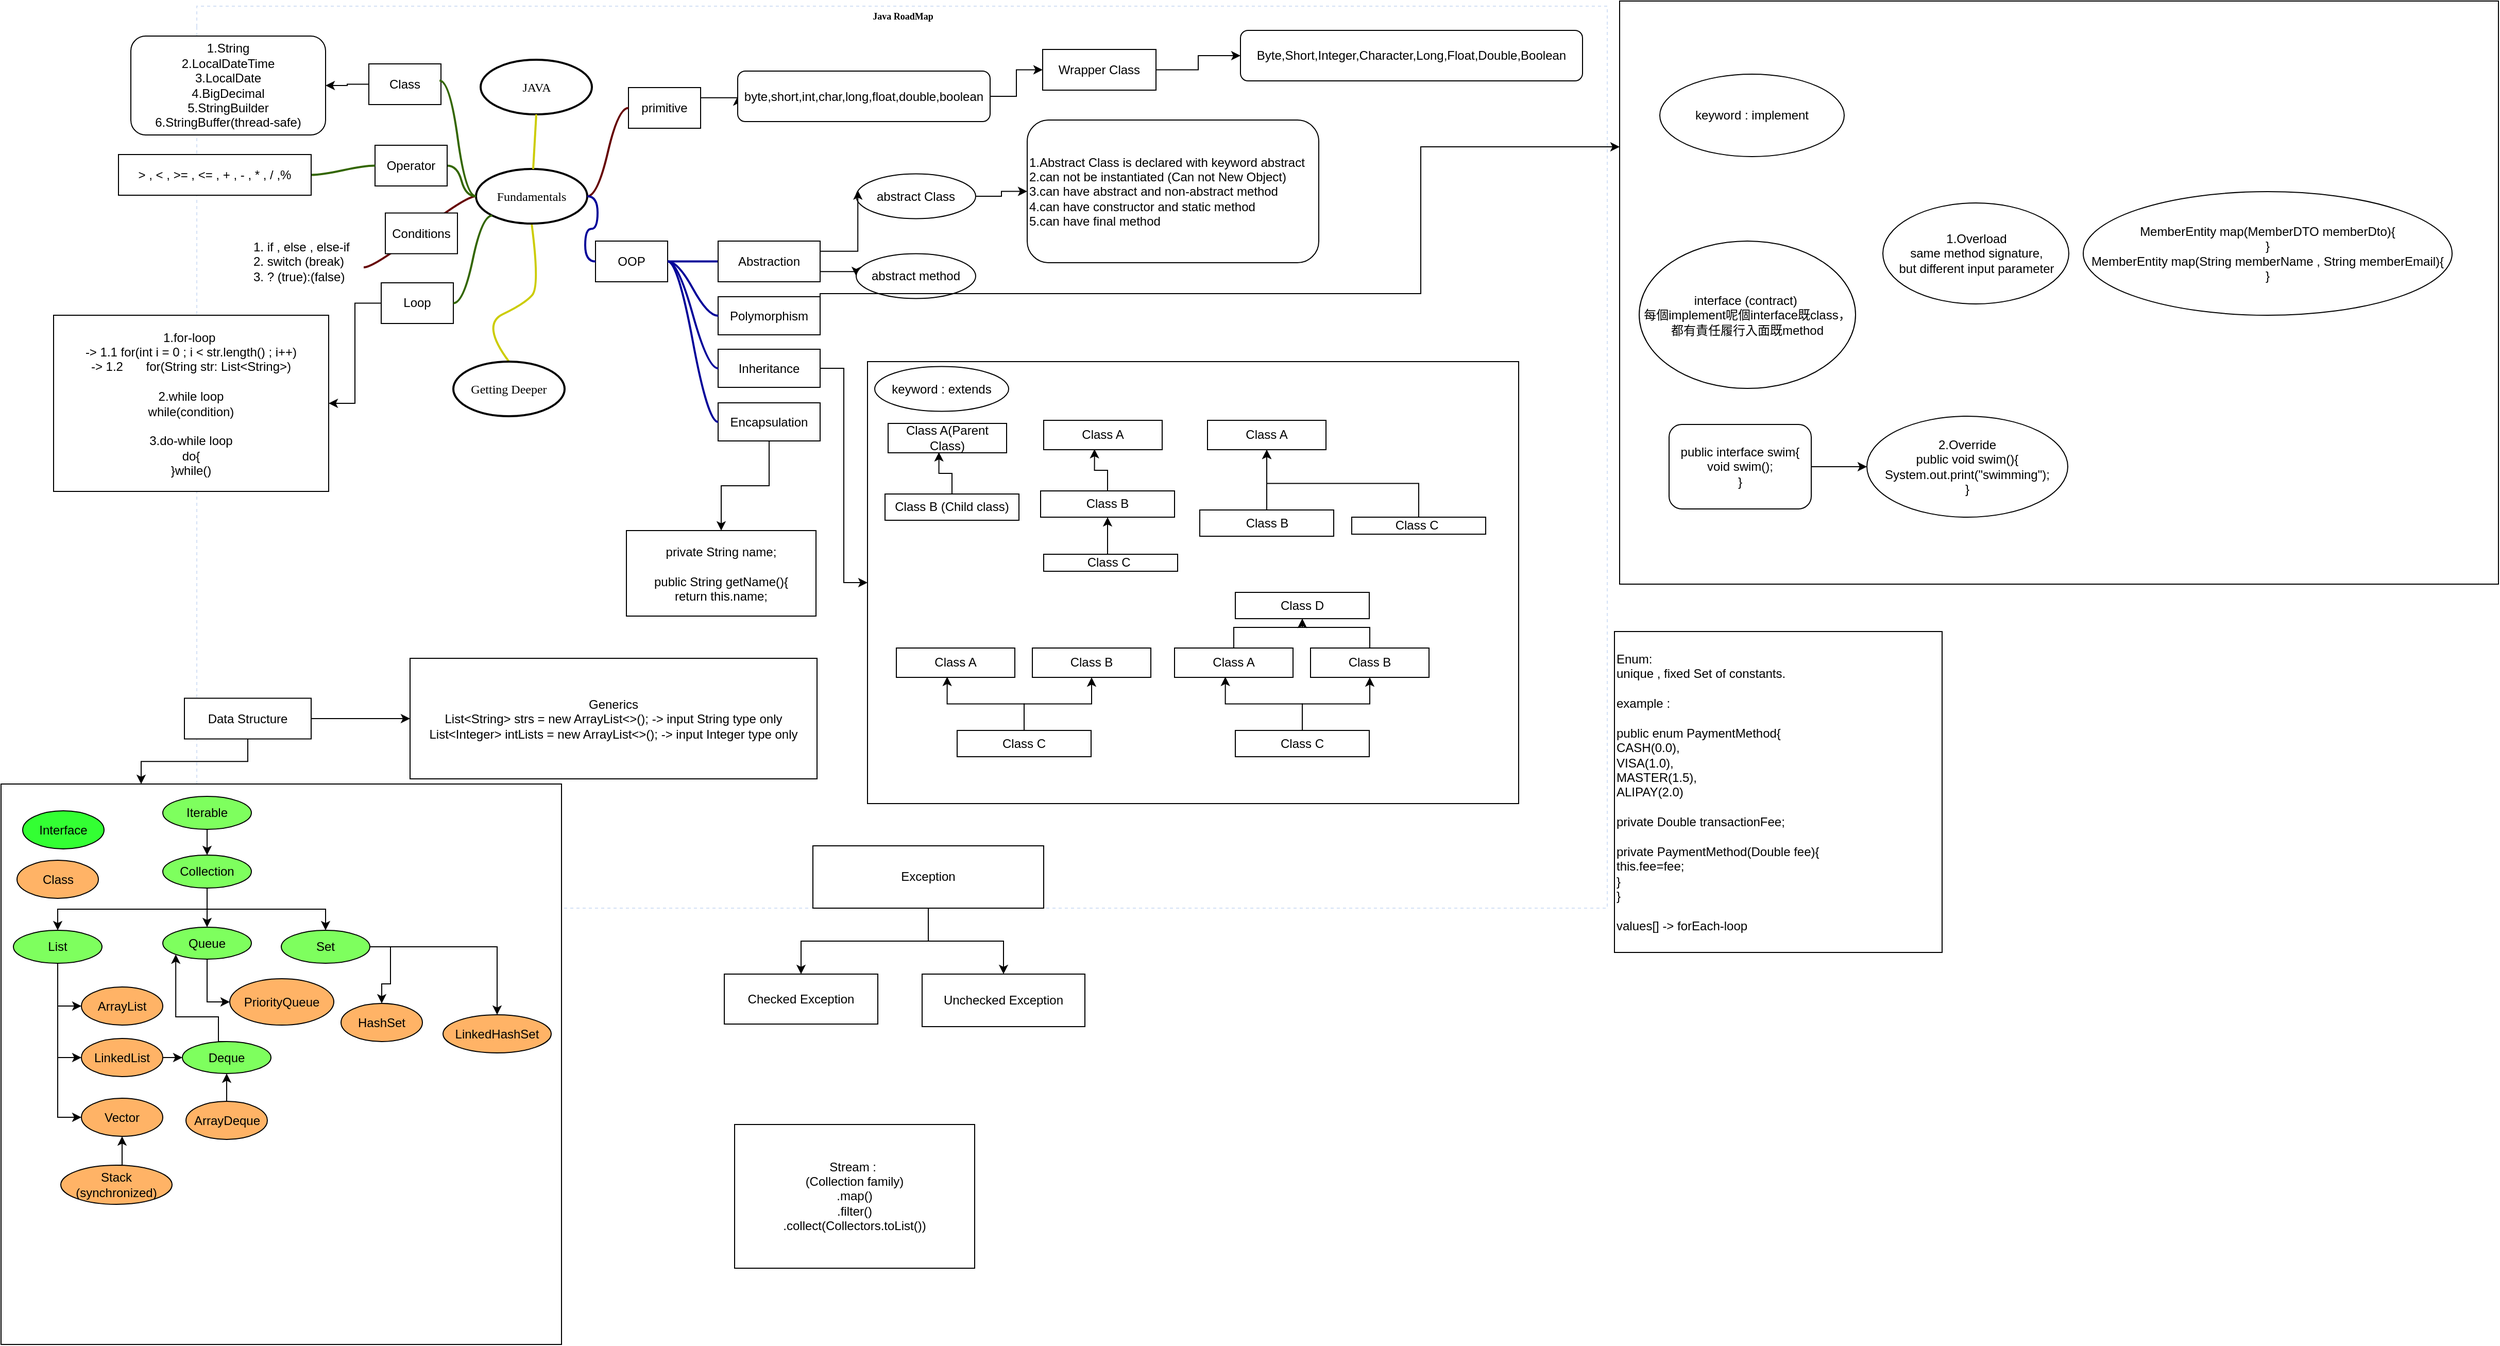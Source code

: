 <mxfile border="50" scale="3" compressed="false" locked="false" version="24.9.1">
  <diagram name="Blank" id="YmL12bMKpDGza6XwsDPr">
    <mxGraphModel dx="2637" dy="555" grid="0" gridSize="10" guides="1" tooltips="1" connect="1" arrows="1" fold="1" page="0" pageScale="1" pageWidth="827" pageHeight="1169" background="none" math="1" shadow="0">
      <root>
        <mxCell id="X5NqExCQtvZxIxQ7pmgY-0" />
        <mxCell id="1" parent="X5NqExCQtvZxIxQ7pmgY-0" />
        <mxCell id="Gr0Zq-AI6Quabplr0KPa-179" value="Java RoadMap" style="swimlane;html=1;startSize=20;horizontal=1;containerType=tree;labelBackgroundColor=none;strokeColor=#D4E1F5;strokeWidth=1;fillColor=none;fontFamily=Comic Sans MS;fontSize=9;swimlaneLine=0;dashed=1;collapsible=0;" parent="1" vertex="1">
          <mxGeometry x="-454" y="518" width="1369" height="875.5" as="geometry" />
        </mxCell>
        <mxCell id="Ok6YiM5I1FS82PeOTB9Q-153" value="" style="rounded=0;whiteSpace=wrap;html=1;" parent="Gr0Zq-AI6Quabplr0KPa-179" vertex="1">
          <mxGeometry x="651" y="345" width="632" height="429" as="geometry" />
        </mxCell>
        <mxCell id="Gr0Zq-AI6Quabplr0KPa-180" value="&lt;font face=&quot;Comic Sans MS&quot;&gt;JAVA&lt;/font&gt;" style="ellipse;whiteSpace=wrap;html=1;align=center;container=1;recursiveResize=0;treeFolding=1;strokeWidth=2;" parent="Gr0Zq-AI6Quabplr0KPa-179" vertex="1">
          <mxGeometry x="275.5" y="52" width="108" height="53" as="geometry" />
        </mxCell>
        <mxCell id="Gr0Zq-AI6Quabplr0KPa-194" value="" style="edgeStyle=entityRelationEdgeStyle;startArrow=none;endArrow=none;segment=10;curved=1;strokeWidth=2;strokeColor=#000099;rounded=0;fontSize=12;startSize=8;endSize=8;exitX=1;exitY=0.5;exitDx=0;exitDy=0;entryX=0;entryY=0.5;entryDx=0;entryDy=0;" parent="Gr0Zq-AI6Quabplr0KPa-179" source="Ok6YiM5I1FS82PeOTB9Q-22" target="Ok6YiM5I1FS82PeOTB9Q-27" edge="1">
          <mxGeometry relative="1" as="geometry">
            <mxPoint x="161" y="198.5" as="sourcePoint" />
            <mxPoint x="265" y="268.5" as="targetPoint" />
          </mxGeometry>
        </mxCell>
        <mxCell id="Gr0Zq-AI6Quabplr0KPa-212" value="" style="whiteSpace=wrap;html=1;rounded=1;arcSize=50;align=center;verticalAlign=middle;container=1;recursiveResize=0;strokeWidth=1;autosize=1;spacing=4;treeFolding=1;collapsible=0;" parent="Gr0Zq-AI6Quabplr0KPa-179" vertex="1">
          <mxGeometry x="75" y="171" height="1" as="geometry" />
        </mxCell>
        <mxCell id="Gr0Zq-AI6Quabplr0KPa-223" style="jumpStyle=arc;html=1;endArrow=classicThin;endFill=1;jettySize=auto;orthogonalLoop=1;strokeColor=none;strokeWidth=2;fontFamily=Comic Sans MS;fontSize=10;rounded=0;startSize=8;endSize=8;curved=1;" parent="Gr0Zq-AI6Quabplr0KPa-179" edge="1">
          <mxGeometry relative="1" as="geometry">
            <mxPoint x="193" y="120.5" as="sourcePoint" />
            <mxPoint x="172.076" y="102.239" as="targetPoint" />
          </mxGeometry>
        </mxCell>
        <mxCell id="Gr0Zq-AI6Quabplr0KPa-224" value="" style="whiteSpace=wrap;html=1;rounded=1;arcSize=50;align=center;verticalAlign=middle;container=1;recursiveResize=0;strokeWidth=1;autosize=1;spacing=4;treeFolding=1;" parent="Gr0Zq-AI6Quabplr0KPa-179" vertex="1">
          <mxGeometry x="162" y="253" height="1" as="geometry" />
        </mxCell>
        <mxCell id="Gr0Zq-AI6Quabplr0KPa-225" value="" style="edgeStyle=entityRelationEdgeStyle;startArrow=none;endArrow=none;segment=10;curved=1;strokeWidth=2;strokeColor=#660000;rounded=0;fontSize=12;startSize=8;endSize=8;exitX=0;exitY=0.5;exitDx=0;exitDy=0;" parent="Gr0Zq-AI6Quabplr0KPa-179" source="Ok6YiM5I1FS82PeOTB9Q-1" target="Gr0Zq-AI6Quabplr0KPa-224" edge="1">
          <mxGeometry relative="1" as="geometry">
            <mxPoint x="53" y="198.5" as="sourcePoint" />
            <mxPoint x="-27" y="120.5" as="targetPoint" />
          </mxGeometry>
        </mxCell>
        <mxCell id="Gr0Zq-AI6Quabplr0KPa-238" value="" style="whiteSpace=wrap;html=1;rounded=1;arcSize=50;align=center;verticalAlign=middle;container=1;recursiveResize=0;strokeWidth=1;autosize=1;spacing=4;treeFolding=1;" parent="Gr0Zq-AI6Quabplr0KPa-179" vertex="1">
          <mxGeometry x="257" y="333" height="1" as="geometry" />
        </mxCell>
        <mxCell id="Gr0Zq-AI6Quabplr0KPa-239" value="" style="startArrow=none;endArrow=none;segment=10;strokeWidth=2;strokeColor=#CCCC00;exitX=0.5;exitY=1;curved=1;rounded=0;fontSize=12;startSize=8;endSize=8;entryX=0.5;entryY=0;entryDx=0;entryDy=0;" parent="Gr0Zq-AI6Quabplr0KPa-179" source="Ok6YiM5I1FS82PeOTB9Q-1" target="Ok6YiM5I1FS82PeOTB9Q-205" edge="1">
          <mxGeometry relative="1" as="geometry">
            <mxPoint x="53" y="198.5" as="sourcePoint" />
            <mxPoint x="-58" y="253.5" as="targetPoint" />
            <Array as="points">
              <mxPoint x="333" y="272" />
              <mxPoint x="318" y="289" />
              <mxPoint x="276" y="309" />
            </Array>
          </mxGeometry>
        </mxCell>
        <mxCell id="Ok6YiM5I1FS82PeOTB9Q-1" value="&lt;font face=&quot;Comic Sans MS&quot;&gt;Fundamentals&lt;/font&gt;" style="ellipse;whiteSpace=wrap;html=1;align=center;container=1;recursiveResize=0;treeFolding=1;strokeWidth=2;" parent="Gr0Zq-AI6Quabplr0KPa-179" vertex="1">
          <mxGeometry x="271" y="158" width="108" height="53" as="geometry" />
        </mxCell>
        <mxCell id="Ok6YiM5I1FS82PeOTB9Q-2" value="" style="startArrow=none;endArrow=none;segment=10;strokeWidth=2;strokeColor=#CCCC00;exitX=0.5;exitY=1;curved=1;rounded=0;fontSize=12;startSize=8;endSize=8;" parent="Gr0Zq-AI6Quabplr0KPa-179" source="Gr0Zq-AI6Quabplr0KPa-180" target="Ok6YiM5I1FS82PeOTB9Q-1" edge="1">
          <mxGeometry relative="1" as="geometry">
            <mxPoint x="373" y="209" as="sourcePoint" />
            <mxPoint x="300" y="438" as="targetPoint" />
            <Array as="points" />
          </mxGeometry>
        </mxCell>
        <mxCell id="Ok6YiM5I1FS82PeOTB9Q-69" style="edgeStyle=orthogonalEdgeStyle;rounded=0;orthogonalLoop=1;jettySize=auto;html=1;exitX=1;exitY=0.25;exitDx=0;exitDy=0;entryX=0;entryY=0.5;entryDx=0;entryDy=0;" parent="Gr0Zq-AI6Quabplr0KPa-179" source="Ok6YiM5I1FS82PeOTB9Q-13" target="Ok6YiM5I1FS82PeOTB9Q-68" edge="1">
          <mxGeometry relative="1" as="geometry" />
        </mxCell>
        <mxCell id="Ok6YiM5I1FS82PeOTB9Q-13" value="primitive" style="rounded=0;whiteSpace=wrap;html=1;" parent="Gr0Zq-AI6Quabplr0KPa-179" vertex="1">
          <mxGeometry x="419" y="79" width="70" height="39.5" as="geometry" />
        </mxCell>
        <mxCell id="Ok6YiM5I1FS82PeOTB9Q-14" value="" style="edgeStyle=entityRelationEdgeStyle;startArrow=none;endArrow=none;segment=10;curved=1;strokeWidth=2;strokeColor=#660000;rounded=0;fontSize=12;startSize=8;endSize=8;exitX=1;exitY=0.5;exitDx=0;exitDy=0;" parent="Gr0Zq-AI6Quabplr0KPa-179" source="Ok6YiM5I1FS82PeOTB9Q-1" target="Ok6YiM5I1FS82PeOTB9Q-13" edge="1">
          <mxGeometry relative="1" as="geometry">
            <mxPoint x="412" y="297" as="sourcePoint" />
            <mxPoint x="504" y="271" as="targetPoint" />
          </mxGeometry>
        </mxCell>
        <mxCell id="Ok6YiM5I1FS82PeOTB9Q-17" value="" style="edgeStyle=entityRelationEdgeStyle;startArrow=none;endArrow=none;segment=10;curved=1;strokeWidth=2;strokeColor=#336600;rounded=0;fontSize=12;startSize=8;endSize=8;exitX=0;exitY=0.5;exitDx=0;exitDy=0;" parent="Gr0Zq-AI6Quabplr0KPa-179" source="Ok6YiM5I1FS82PeOTB9Q-1" target="Ok6YiM5I1FS82PeOTB9Q-16" edge="1">
          <mxGeometry relative="1" as="geometry">
            <mxPoint x="304" y="297" as="sourcePoint" />
            <mxPoint x="226" y="233" as="targetPoint" />
          </mxGeometry>
        </mxCell>
        <mxCell id="Ok6YiM5I1FS82PeOTB9Q-16" value="Operator" style="rounded=0;whiteSpace=wrap;html=1;" parent="Gr0Zq-AI6Quabplr0KPa-179" vertex="1">
          <mxGeometry x="173" y="135" width="70" height="39.5" as="geometry" />
        </mxCell>
        <mxCell id="Ok6YiM5I1FS82PeOTB9Q-18" value="" style="edgeStyle=entityRelationEdgeStyle;startArrow=none;endArrow=none;segment=10;curved=1;strokeWidth=2;strokeColor=#336600;rounded=0;fontSize=12;startSize=8;endSize=8;exitX=0;exitY=0.5;exitDx=0;exitDy=0;" parent="Gr0Zq-AI6Quabplr0KPa-179" source="Ok6YiM5I1FS82PeOTB9Q-16" target="Ok6YiM5I1FS82PeOTB9Q-19" edge="1">
          <mxGeometry relative="1" as="geometry">
            <mxPoint x="304" y="297" as="sourcePoint" />
            <mxPoint x="259" y="345" as="targetPoint" />
          </mxGeometry>
        </mxCell>
        <mxCell id="Ok6YiM5I1FS82PeOTB9Q-19" value="&amp;gt; , &amp;lt; , &amp;gt;= , &amp;lt;= , + , - , * , / ,%" style="rounded=0;whiteSpace=wrap;html=1;" parent="Gr0Zq-AI6Quabplr0KPa-179" vertex="1">
          <mxGeometry x="-76" y="144" width="187" height="39.5" as="geometry" />
        </mxCell>
        <mxCell id="Ok6YiM5I1FS82PeOTB9Q-20" value="Conditions" style="rounded=0;whiteSpace=wrap;html=1;" parent="Gr0Zq-AI6Quabplr0KPa-179" vertex="1">
          <mxGeometry x="183" y="200.75" width="70" height="39.5" as="geometry" />
        </mxCell>
        <mxCell id="Ok6YiM5I1FS82PeOTB9Q-21" value="1. if , else , else-if&lt;div&gt;2. switch (break)&lt;/div&gt;&lt;div&gt;3. ? (true):(false)&lt;/div&gt;" style="text;html=1;align=left;verticalAlign=middle;resizable=0;points=[];autosize=1;strokeColor=none;fillColor=none;" parent="Gr0Zq-AI6Quabplr0KPa-179" vertex="1">
          <mxGeometry x="53" y="220.25" width="111" height="55" as="geometry" />
        </mxCell>
        <mxCell id="Ok6YiM5I1FS82PeOTB9Q-22" value="OOP" style="rounded=0;whiteSpace=wrap;html=1;" parent="Gr0Zq-AI6Quabplr0KPa-179" vertex="1">
          <mxGeometry x="387" y="228" width="70" height="39.5" as="geometry" />
        </mxCell>
        <mxCell id="Ok6YiM5I1FS82PeOTB9Q-23" value="" style="edgeStyle=entityRelationEdgeStyle;startArrow=none;endArrow=none;segment=10;curved=1;strokeWidth=2;strokeColor=#000099;rounded=0;fontSize=12;startSize=8;endSize=8;exitX=1;exitY=0.5;exitDx=0;exitDy=0;" parent="Gr0Zq-AI6Quabplr0KPa-179" source="Ok6YiM5I1FS82PeOTB9Q-1" target="Ok6YiM5I1FS82PeOTB9Q-22" edge="1">
          <mxGeometry relative="1" as="geometry">
            <mxPoint x="412" y="297" as="sourcePoint" />
            <mxPoint x="507" y="445" as="targetPoint" />
          </mxGeometry>
        </mxCell>
        <mxCell id="Ok6YiM5I1FS82PeOTB9Q-199" style="edgeStyle=orthogonalEdgeStyle;rounded=0;orthogonalLoop=1;jettySize=auto;html=1;exitX=1;exitY=0.75;exitDx=0;exitDy=0;entryX=0;entryY=0.5;entryDx=0;entryDy=0;" parent="Gr0Zq-AI6Quabplr0KPa-179" source="Ok6YiM5I1FS82PeOTB9Q-27" target="Ok6YiM5I1FS82PeOTB9Q-197" edge="1">
          <mxGeometry relative="1" as="geometry" />
        </mxCell>
        <mxCell id="Ok6YiM5I1FS82PeOTB9Q-27" value="Abstraction" style="rounded=0;whiteSpace=wrap;html=1;" parent="Gr0Zq-AI6Quabplr0KPa-179" vertex="1">
          <mxGeometry x="506" y="228" width="99" height="39.5" as="geometry" />
        </mxCell>
        <mxCell id="Ok6YiM5I1FS82PeOTB9Q-28" value="Polymorphism" style="rounded=0;whiteSpace=wrap;html=1;" parent="Gr0Zq-AI6Quabplr0KPa-179" vertex="1">
          <mxGeometry x="506" y="282" width="99" height="37" as="geometry" />
        </mxCell>
        <mxCell id="Ok6YiM5I1FS82PeOTB9Q-202" style="edgeStyle=orthogonalEdgeStyle;rounded=0;orthogonalLoop=1;jettySize=auto;html=1;exitX=1;exitY=0.5;exitDx=0;exitDy=0;entryX=0;entryY=0.5;entryDx=0;entryDy=0;" parent="Gr0Zq-AI6Quabplr0KPa-179" source="Ok6YiM5I1FS82PeOTB9Q-60" target="Ok6YiM5I1FS82PeOTB9Q-153" edge="1">
          <mxGeometry relative="1" as="geometry" />
        </mxCell>
        <mxCell id="Ok6YiM5I1FS82PeOTB9Q-60" value="Inheritance" style="rounded=0;whiteSpace=wrap;html=1;" parent="Gr0Zq-AI6Quabplr0KPa-179" vertex="1">
          <mxGeometry x="506" y="333" width="99" height="37" as="geometry" />
        </mxCell>
        <mxCell id="Ok6YiM5I1FS82PeOTB9Q-333" style="edgeStyle=orthogonalEdgeStyle;rounded=0;orthogonalLoop=1;jettySize=auto;html=1;exitX=0.5;exitY=1;exitDx=0;exitDy=0;" parent="Gr0Zq-AI6Quabplr0KPa-179" source="Ok6YiM5I1FS82PeOTB9Q-61" target="Ok6YiM5I1FS82PeOTB9Q-332" edge="1">
          <mxGeometry relative="1" as="geometry" />
        </mxCell>
        <mxCell id="Ok6YiM5I1FS82PeOTB9Q-61" value="Encapsulation" style="rounded=0;whiteSpace=wrap;html=1;" parent="Gr0Zq-AI6Quabplr0KPa-179" vertex="1">
          <mxGeometry x="506" y="385" width="99" height="37" as="geometry" />
        </mxCell>
        <mxCell id="Ok6YiM5I1FS82PeOTB9Q-62" value="" style="edgeStyle=entityRelationEdgeStyle;startArrow=none;endArrow=none;segment=10;curved=1;strokeWidth=2;strokeColor=#000099;rounded=0;fontSize=12;startSize=8;endSize=8;exitX=1;exitY=0.5;exitDx=0;exitDy=0;entryX=0;entryY=0.5;entryDx=0;entryDy=0;" parent="Gr0Zq-AI6Quabplr0KPa-179" source="Ok6YiM5I1FS82PeOTB9Q-22" target="Ok6YiM5I1FS82PeOTB9Q-28" edge="1">
          <mxGeometry relative="1" as="geometry">
            <mxPoint x="467" y="258" as="sourcePoint" />
            <mxPoint x="516" y="258" as="targetPoint" />
          </mxGeometry>
        </mxCell>
        <mxCell id="Ok6YiM5I1FS82PeOTB9Q-63" value="" style="edgeStyle=entityRelationEdgeStyle;startArrow=none;endArrow=none;segment=10;curved=1;strokeWidth=2;strokeColor=#000099;rounded=0;fontSize=12;startSize=8;endSize=8;exitX=1;exitY=0.5;exitDx=0;exitDy=0;entryX=0;entryY=0.5;entryDx=0;entryDy=0;" parent="Gr0Zq-AI6Quabplr0KPa-179" source="Ok6YiM5I1FS82PeOTB9Q-22" target="Ok6YiM5I1FS82PeOTB9Q-60" edge="1">
          <mxGeometry relative="1" as="geometry">
            <mxPoint x="457" y="302" as="sourcePoint" />
            <mxPoint x="506" y="354" as="targetPoint" />
            <Array as="points">
              <mxPoint x="496" y="404" />
            </Array>
          </mxGeometry>
        </mxCell>
        <mxCell id="Ok6YiM5I1FS82PeOTB9Q-64" value="" style="edgeStyle=entityRelationEdgeStyle;startArrow=none;endArrow=none;segment=10;curved=1;strokeWidth=2;strokeColor=#000099;rounded=0;fontSize=12;startSize=8;endSize=8;exitX=1;exitY=0.5;exitDx=0;exitDy=0;entryX=0;entryY=0.5;entryDx=0;entryDy=0;" parent="Gr0Zq-AI6Quabplr0KPa-179" source="Ok6YiM5I1FS82PeOTB9Q-22" edge="1">
          <mxGeometry relative="1" as="geometry">
            <mxPoint x="457" y="299.5" as="sourcePoint" />
            <mxPoint x="506" y="403.5" as="targetPoint" />
            <Array as="points">
              <mxPoint x="496" y="455.5" />
            </Array>
          </mxGeometry>
        </mxCell>
        <mxCell id="Ok6YiM5I1FS82PeOTB9Q-211" style="edgeStyle=orthogonalEdgeStyle;rounded=0;orthogonalLoop=1;jettySize=auto;html=1;exitX=1;exitY=0.5;exitDx=0;exitDy=0;entryX=0;entryY=0.5;entryDx=0;entryDy=0;" parent="Gr0Zq-AI6Quabplr0KPa-179" source="Ok6YiM5I1FS82PeOTB9Q-68" target="Ok6YiM5I1FS82PeOTB9Q-210" edge="1">
          <mxGeometry relative="1" as="geometry" />
        </mxCell>
        <mxCell id="Ok6YiM5I1FS82PeOTB9Q-68" value="&lt;span style=&quot;text-wrap-mode: nowrap;&quot;&gt;byte,short,int,char,long,float,double,boolean&lt;/span&gt;" style="rounded=1;whiteSpace=wrap;html=1;" parent="Gr0Zq-AI6Quabplr0KPa-179" vertex="1">
          <mxGeometry x="525" y="63" width="245" height="49" as="geometry" />
        </mxCell>
        <mxCell id="Ok6YiM5I1FS82PeOTB9Q-152" value="keyword : extends" style="ellipse;whiteSpace=wrap;html=1;" parent="Gr0Zq-AI6Quabplr0KPa-179" vertex="1">
          <mxGeometry x="658" y="349.75" width="130" height="43.5" as="geometry" />
        </mxCell>
        <mxCell id="Ok6YiM5I1FS82PeOTB9Q-201" style="edgeStyle=orthogonalEdgeStyle;rounded=0;orthogonalLoop=1;jettySize=auto;html=1;exitX=1;exitY=0.5;exitDx=0;exitDy=0;entryX=0;entryY=0.5;entryDx=0;entryDy=0;" parent="Gr0Zq-AI6Quabplr0KPa-179" source="Ok6YiM5I1FS82PeOTB9Q-154" target="Ok6YiM5I1FS82PeOTB9Q-200" edge="1">
          <mxGeometry relative="1" as="geometry" />
        </mxCell>
        <mxCell id="Ok6YiM5I1FS82PeOTB9Q-154" value="abstract Class" style="ellipse;whiteSpace=wrap;html=1;" parent="Gr0Zq-AI6Quabplr0KPa-179" vertex="1">
          <mxGeometry x="640" y="162.75" width="116" height="43.5" as="geometry" />
        </mxCell>
        <mxCell id="Ok6YiM5I1FS82PeOTB9Q-197" value="abstract method" style="ellipse;whiteSpace=wrap;html=1;" parent="Gr0Zq-AI6Quabplr0KPa-179" vertex="1">
          <mxGeometry x="640" y="240.25" width="116" height="43.5" as="geometry" />
        </mxCell>
        <mxCell id="Ok6YiM5I1FS82PeOTB9Q-198" style="edgeStyle=orthogonalEdgeStyle;rounded=0;orthogonalLoop=1;jettySize=auto;html=1;exitX=1;exitY=0.25;exitDx=0;exitDy=0;entryX=0.014;entryY=0.368;entryDx=0;entryDy=0;entryPerimeter=0;" parent="Gr0Zq-AI6Quabplr0KPa-179" source="Ok6YiM5I1FS82PeOTB9Q-27" target="Ok6YiM5I1FS82PeOTB9Q-154" edge="1">
          <mxGeometry relative="1" as="geometry" />
        </mxCell>
        <mxCell id="Ok6YiM5I1FS82PeOTB9Q-200" value="1.Abstract Class is declared with keyword abstract&lt;div&gt;2.can not be instantiated (Can not New Object)&lt;/div&gt;&lt;div&gt;3.can have abstract and non-abstract method&lt;/div&gt;&lt;div&gt;4.can have constructor and static method&lt;/div&gt;&lt;div&gt;5.can have final method&lt;/div&gt;" style="rounded=1;whiteSpace=wrap;html=1;align=left;" parent="Gr0Zq-AI6Quabplr0KPa-179" vertex="1">
          <mxGeometry x="806" y="110.5" width="283" height="138.5" as="geometry" />
        </mxCell>
        <mxCell id="Ok6YiM5I1FS82PeOTB9Q-219" style="edgeStyle=orthogonalEdgeStyle;rounded=0;orthogonalLoop=1;jettySize=auto;html=1;exitX=0;exitY=0.5;exitDx=0;exitDy=0;entryX=1;entryY=0.5;entryDx=0;entryDy=0;" parent="Gr0Zq-AI6Quabplr0KPa-179" source="Ok6YiM5I1FS82PeOTB9Q-203" target="Ok6YiM5I1FS82PeOTB9Q-218" edge="1">
          <mxGeometry relative="1" as="geometry" />
        </mxCell>
        <mxCell id="Ok6YiM5I1FS82PeOTB9Q-203" value="Loop" style="rounded=0;whiteSpace=wrap;html=1;" parent="Gr0Zq-AI6Quabplr0KPa-179" vertex="1">
          <mxGeometry x="179" y="268.5" width="70" height="39.5" as="geometry" />
        </mxCell>
        <mxCell id="Ok6YiM5I1FS82PeOTB9Q-204" value="" style="edgeStyle=entityRelationEdgeStyle;startArrow=none;endArrow=none;segment=10;curved=1;strokeWidth=2;strokeColor=#336600;rounded=0;fontSize=12;startSize=8;endSize=8;entryX=1;entryY=0.5;entryDx=0;entryDy=0;exitX=0;exitY=1;exitDx=0;exitDy=0;" parent="Gr0Zq-AI6Quabplr0KPa-179" source="Ok6YiM5I1FS82PeOTB9Q-1" target="Ok6YiM5I1FS82PeOTB9Q-203" edge="1">
          <mxGeometry relative="1" as="geometry">
            <mxPoint x="270" y="188" as="sourcePoint" />
            <mxPoint x="296" y="249" as="targetPoint" />
            <Array as="points">
              <mxPoint x="247" y="290" />
              <mxPoint x="252" y="289" />
            </Array>
          </mxGeometry>
        </mxCell>
        <mxCell id="Ok6YiM5I1FS82PeOTB9Q-205" value="&lt;font face=&quot;Comic Sans MS&quot;&gt;Getting Deeper&lt;/font&gt;" style="ellipse;whiteSpace=wrap;html=1;align=center;container=1;recursiveResize=0;treeFolding=1;strokeWidth=2;" parent="Gr0Zq-AI6Quabplr0KPa-179" vertex="1">
          <mxGeometry x="249" y="345" width="108" height="53" as="geometry" />
        </mxCell>
        <mxCell id="24EXvHvXEp_Hql3r-wJh-3" style="edgeStyle=orthogonalEdgeStyle;rounded=0;orthogonalLoop=1;jettySize=auto;html=1;exitX=1;exitY=0.5;exitDx=0;exitDy=0;entryX=0;entryY=0.5;entryDx=0;entryDy=0;" edge="1" parent="Gr0Zq-AI6Quabplr0KPa-179" source="Ok6YiM5I1FS82PeOTB9Q-209" target="Ok6YiM5I1FS82PeOTB9Q-206">
          <mxGeometry relative="1" as="geometry" />
        </mxCell>
        <mxCell id="Ok6YiM5I1FS82PeOTB9Q-209" value="Data Structure" style="rounded=0;whiteSpace=wrap;html=1;" parent="Gr0Zq-AI6Quabplr0KPa-179" vertex="1">
          <mxGeometry x="-12" y="671.75" width="123" height="39.5" as="geometry" />
        </mxCell>
        <mxCell id="Ok6YiM5I1FS82PeOTB9Q-210" value="Wrapper Class" style="rounded=0;whiteSpace=wrap;html=1;" parent="Gr0Zq-AI6Quabplr0KPa-179" vertex="1">
          <mxGeometry x="821" y="42" width="110" height="39.5" as="geometry" />
        </mxCell>
        <mxCell id="Ok6YiM5I1FS82PeOTB9Q-216" style="edgeStyle=orthogonalEdgeStyle;rounded=0;orthogonalLoop=1;jettySize=auto;html=1;exitX=0;exitY=0.5;exitDx=0;exitDy=0;entryX=1;entryY=0.5;entryDx=0;entryDy=0;" parent="Gr0Zq-AI6Quabplr0KPa-179" source="Ok6YiM5I1FS82PeOTB9Q-214" target="Ok6YiM5I1FS82PeOTB9Q-215" edge="1">
          <mxGeometry relative="1" as="geometry" />
        </mxCell>
        <mxCell id="Ok6YiM5I1FS82PeOTB9Q-214" value="Class" style="rounded=0;whiteSpace=wrap;html=1;" parent="Gr0Zq-AI6Quabplr0KPa-179" vertex="1">
          <mxGeometry x="167" y="56" width="70" height="39.5" as="geometry" />
        </mxCell>
        <mxCell id="Ok6YiM5I1FS82PeOTB9Q-215" value="1.String&lt;div&gt;2.LocalDateTime&lt;/div&gt;&lt;div&gt;3.LocalDate&lt;/div&gt;&lt;div&gt;4.BigDecimal&lt;/div&gt;&lt;div&gt;5.StringBuilder&lt;/div&gt;&lt;div&gt;6.StringBuffer(thread-safe)&lt;/div&gt;" style="rounded=1;whiteSpace=wrap;html=1;" parent="Gr0Zq-AI6Quabplr0KPa-179" vertex="1">
          <mxGeometry x="-64" y="29" width="189" height="96" as="geometry" />
        </mxCell>
        <mxCell id="Ok6YiM5I1FS82PeOTB9Q-212" value="&lt;span style=&quot;text-wrap-mode: nowrap;&quot;&gt;Byte,Short,Integer,Character,Long,Float,Double,Boolean&lt;/span&gt;" style="rounded=1;whiteSpace=wrap;html=1;" parent="Gr0Zq-AI6Quabplr0KPa-179" vertex="1">
          <mxGeometry x="1013" y="23.5" width="332" height="49" as="geometry" />
        </mxCell>
        <mxCell id="Ok6YiM5I1FS82PeOTB9Q-213" style="edgeStyle=orthogonalEdgeStyle;rounded=0;orthogonalLoop=1;jettySize=auto;html=1;exitX=1;exitY=0.5;exitDx=0;exitDy=0;" parent="Gr0Zq-AI6Quabplr0KPa-179" source="Ok6YiM5I1FS82PeOTB9Q-210" target="Ok6YiM5I1FS82PeOTB9Q-212" edge="1">
          <mxGeometry relative="1" as="geometry" />
        </mxCell>
        <mxCell id="Ok6YiM5I1FS82PeOTB9Q-217" value="" style="edgeStyle=entityRelationEdgeStyle;startArrow=none;endArrow=none;segment=10;curved=1;strokeWidth=2;strokeColor=#336600;rounded=0;fontSize=12;startSize=8;endSize=8;exitX=0;exitY=0.5;exitDx=0;exitDy=0;entryX=0.98;entryY=0.411;entryDx=0;entryDy=0;entryPerimeter=0;" parent="Gr0Zq-AI6Quabplr0KPa-179" source="Ok6YiM5I1FS82PeOTB9Q-1" target="Ok6YiM5I1FS82PeOTB9Q-214" edge="1">
          <mxGeometry relative="1" as="geometry">
            <mxPoint x="284" y="105" as="sourcePoint" />
            <mxPoint x="256" y="75" as="targetPoint" />
            <Array as="points">
              <mxPoint x="237" y="69" />
            </Array>
          </mxGeometry>
        </mxCell>
        <mxCell id="Ok6YiM5I1FS82PeOTB9Q-218" value="1.for-loop&amp;nbsp;&lt;div&gt;-&amp;gt;&amp;nbsp;&lt;span style=&quot;background-color: initial;&quot;&gt;1.1 for(int i = 0 ; i &amp;lt; str.length() ; i++)&lt;/span&gt;&lt;/div&gt;&lt;div&gt;&lt;span style=&quot;background-color: initial;&quot;&gt;-&amp;gt; 1.2 &lt;span style=&quot;white-space: pre;&quot;&gt;&#x9;&lt;/span&gt;for(String str: List&amp;lt;String&amp;gt;)&lt;/span&gt;&lt;/div&gt;&lt;div&gt;&lt;span style=&quot;background-color: initial;&quot;&gt;&lt;br&gt;&lt;/span&gt;&lt;/div&gt;&lt;div&gt;&lt;span style=&quot;background-color: initial;&quot;&gt;2.while loop&lt;/span&gt;&lt;/div&gt;&lt;div&gt;&lt;span style=&quot;background-color: initial;&quot;&gt;while(condition)&lt;/span&gt;&lt;/div&gt;&lt;div&gt;&lt;span style=&quot;background-color: initial;&quot;&gt;&lt;br&gt;&lt;/span&gt;&lt;/div&gt;&lt;div&gt;&lt;span style=&quot;background-color: initial;&quot;&gt;3.do-while loop&lt;/span&gt;&lt;/div&gt;&lt;div&gt;&lt;span style=&quot;background-color: initial;&quot;&gt;do{&lt;/span&gt;&lt;/div&gt;&lt;div&gt;&lt;span style=&quot;background-color: initial;&quot;&gt;}while()&lt;/span&gt;&lt;/div&gt;" style="rounded=0;whiteSpace=wrap;html=1;" parent="Gr0Zq-AI6Quabplr0KPa-179" vertex="1">
          <mxGeometry x="-139" y="300" width="267" height="171" as="geometry" />
        </mxCell>
        <mxCell id="Ok6YiM5I1FS82PeOTB9Q-221" value="Class A(Parent Class)" style="rounded=0;whiteSpace=wrap;html=1;" parent="Gr0Zq-AI6Quabplr0KPa-179" vertex="1">
          <mxGeometry x="671" y="405" width="115" height="28.5" as="geometry" />
        </mxCell>
        <mxCell id="Ok6YiM5I1FS82PeOTB9Q-223" value="Class B (Child class)" style="rounded=0;whiteSpace=wrap;html=1;" parent="Gr0Zq-AI6Quabplr0KPa-179" vertex="1">
          <mxGeometry x="668" y="473.5" width="130" height="25.5" as="geometry" />
        </mxCell>
        <mxCell id="Ok6YiM5I1FS82PeOTB9Q-224" style="edgeStyle=orthogonalEdgeStyle;rounded=0;orthogonalLoop=1;jettySize=auto;html=1;exitX=0.5;exitY=0;exitDx=0;exitDy=0;entryX=0.429;entryY=0.98;entryDx=0;entryDy=0;entryPerimeter=0;" parent="Gr0Zq-AI6Quabplr0KPa-179" source="Ok6YiM5I1FS82PeOTB9Q-223" target="Ok6YiM5I1FS82PeOTB9Q-221" edge="1">
          <mxGeometry relative="1" as="geometry" />
        </mxCell>
        <mxCell id="Ok6YiM5I1FS82PeOTB9Q-225" value="Class A" style="rounded=0;whiteSpace=wrap;html=1;" parent="Gr0Zq-AI6Quabplr0KPa-179" vertex="1">
          <mxGeometry x="822" y="402" width="115" height="28.5" as="geometry" />
        </mxCell>
        <mxCell id="Ok6YiM5I1FS82PeOTB9Q-226" value="Class B" style="rounded=0;whiteSpace=wrap;html=1;" parent="Gr0Zq-AI6Quabplr0KPa-179" vertex="1">
          <mxGeometry x="819" y="470.5" width="130" height="25.5" as="geometry" />
        </mxCell>
        <mxCell id="Ok6YiM5I1FS82PeOTB9Q-227" style="edgeStyle=orthogonalEdgeStyle;rounded=0;orthogonalLoop=1;jettySize=auto;html=1;exitX=0.5;exitY=0;exitDx=0;exitDy=0;entryX=0.429;entryY=0.98;entryDx=0;entryDy=0;entryPerimeter=0;" parent="Gr0Zq-AI6Quabplr0KPa-179" source="Ok6YiM5I1FS82PeOTB9Q-226" target="Ok6YiM5I1FS82PeOTB9Q-225" edge="1">
          <mxGeometry relative="1" as="geometry" />
        </mxCell>
        <mxCell id="Ok6YiM5I1FS82PeOTB9Q-229" style="edgeStyle=orthogonalEdgeStyle;rounded=0;orthogonalLoop=1;jettySize=auto;html=1;exitX=0.5;exitY=0;exitDx=0;exitDy=0;entryX=0.5;entryY=1;entryDx=0;entryDy=0;" parent="Gr0Zq-AI6Quabplr0KPa-179" source="Ok6YiM5I1FS82PeOTB9Q-228" target="Ok6YiM5I1FS82PeOTB9Q-226" edge="1">
          <mxGeometry relative="1" as="geometry" />
        </mxCell>
        <mxCell id="Ok6YiM5I1FS82PeOTB9Q-228" value="Class C&amp;nbsp;" style="rounded=0;whiteSpace=wrap;html=1;" parent="Gr0Zq-AI6Quabplr0KPa-179" vertex="1">
          <mxGeometry x="822" y="532" width="130" height="16.5" as="geometry" />
        </mxCell>
        <mxCell id="Ok6YiM5I1FS82PeOTB9Q-234" value="Class A" style="rounded=0;whiteSpace=wrap;html=1;" parent="Gr0Zq-AI6Quabplr0KPa-179" vertex="1">
          <mxGeometry x="981" y="402" width="115" height="28.5" as="geometry" />
        </mxCell>
        <mxCell id="Ok6YiM5I1FS82PeOTB9Q-235" value="Class B" style="rounded=0;whiteSpace=wrap;html=1;" parent="Gr0Zq-AI6Quabplr0KPa-179" vertex="1">
          <mxGeometry x="973.5" y="489" width="130" height="25.5" as="geometry" />
        </mxCell>
        <mxCell id="Ok6YiM5I1FS82PeOTB9Q-236" style="edgeStyle=orthogonalEdgeStyle;rounded=0;orthogonalLoop=1;jettySize=auto;html=1;exitX=0.5;exitY=0;exitDx=0;exitDy=0;entryX=0.5;entryY=1;entryDx=0;entryDy=0;" parent="Gr0Zq-AI6Quabplr0KPa-179" source="Ok6YiM5I1FS82PeOTB9Q-235" target="Ok6YiM5I1FS82PeOTB9Q-234" edge="1">
          <mxGeometry relative="1" as="geometry" />
        </mxCell>
        <mxCell id="Ok6YiM5I1FS82PeOTB9Q-237" style="edgeStyle=orthogonalEdgeStyle;rounded=0;orthogonalLoop=1;jettySize=auto;html=1;exitX=0.5;exitY=0;exitDx=0;exitDy=0;entryX=0.5;entryY=1;entryDx=0;entryDy=0;" parent="Gr0Zq-AI6Quabplr0KPa-179" source="Ok6YiM5I1FS82PeOTB9Q-238" target="Ok6YiM5I1FS82PeOTB9Q-234" edge="1">
          <mxGeometry relative="1" as="geometry" />
        </mxCell>
        <mxCell id="Ok6YiM5I1FS82PeOTB9Q-238" value="Class C&amp;nbsp;" style="rounded=0;whiteSpace=wrap;html=1;" parent="Gr0Zq-AI6Quabplr0KPa-179" vertex="1">
          <mxGeometry x="1121" y="496" width="130" height="16.5" as="geometry" />
        </mxCell>
        <mxCell id="Ok6YiM5I1FS82PeOTB9Q-240" value="Class A" style="rounded=0;whiteSpace=wrap;html=1;" parent="Gr0Zq-AI6Quabplr0KPa-179" vertex="1">
          <mxGeometry x="679" y="623" width="115" height="28.5" as="geometry" />
        </mxCell>
        <mxCell id="Ok6YiM5I1FS82PeOTB9Q-244" style="edgeStyle=orthogonalEdgeStyle;rounded=0;orthogonalLoop=1;jettySize=auto;html=1;exitX=0.5;exitY=0;exitDx=0;exitDy=0;entryX=0.5;entryY=1;entryDx=0;entryDy=0;" parent="Gr0Zq-AI6Quabplr0KPa-179" source="Ok6YiM5I1FS82PeOTB9Q-241" target="Ok6YiM5I1FS82PeOTB9Q-243" edge="1">
          <mxGeometry relative="1" as="geometry" />
        </mxCell>
        <mxCell id="Ok6YiM5I1FS82PeOTB9Q-241" value="Class C" style="rounded=0;whiteSpace=wrap;html=1;" parent="Gr0Zq-AI6Quabplr0KPa-179" vertex="1">
          <mxGeometry x="738" y="703" width="130" height="25.5" as="geometry" />
        </mxCell>
        <mxCell id="Ok6YiM5I1FS82PeOTB9Q-242" style="edgeStyle=orthogonalEdgeStyle;rounded=0;orthogonalLoop=1;jettySize=auto;html=1;exitX=0.5;exitY=0;exitDx=0;exitDy=0;entryX=0.429;entryY=0.98;entryDx=0;entryDy=0;entryPerimeter=0;" parent="Gr0Zq-AI6Quabplr0KPa-179" source="Ok6YiM5I1FS82PeOTB9Q-241" target="Ok6YiM5I1FS82PeOTB9Q-240" edge="1">
          <mxGeometry relative="1" as="geometry" />
        </mxCell>
        <mxCell id="Ok6YiM5I1FS82PeOTB9Q-243" value="Class B" style="rounded=0;whiteSpace=wrap;html=1;" parent="Gr0Zq-AI6Quabplr0KPa-179" vertex="1">
          <mxGeometry x="811" y="623" width="115" height="28.5" as="geometry" />
        </mxCell>
        <mxCell id="Ok6YiM5I1FS82PeOTB9Q-330" style="edgeStyle=orthogonalEdgeStyle;rounded=0;orthogonalLoop=1;jettySize=auto;html=1;exitX=0.5;exitY=0;exitDx=0;exitDy=0;" parent="Gr0Zq-AI6Quabplr0KPa-179" source="Ok6YiM5I1FS82PeOTB9Q-245" target="Ok6YiM5I1FS82PeOTB9Q-329" edge="1">
          <mxGeometry relative="1" as="geometry" />
        </mxCell>
        <mxCell id="Ok6YiM5I1FS82PeOTB9Q-245" value="Class A" style="rounded=0;whiteSpace=wrap;html=1;" parent="Gr0Zq-AI6Quabplr0KPa-179" vertex="1">
          <mxGeometry x="949" y="623" width="115" height="28.5" as="geometry" />
        </mxCell>
        <mxCell id="Ok6YiM5I1FS82PeOTB9Q-246" style="edgeStyle=orthogonalEdgeStyle;rounded=0;orthogonalLoop=1;jettySize=auto;html=1;exitX=0.5;exitY=0;exitDx=0;exitDy=0;entryX=0.5;entryY=1;entryDx=0;entryDy=0;" parent="Gr0Zq-AI6Quabplr0KPa-179" source="Ok6YiM5I1FS82PeOTB9Q-247" target="Ok6YiM5I1FS82PeOTB9Q-249" edge="1">
          <mxGeometry relative="1" as="geometry" />
        </mxCell>
        <mxCell id="Ok6YiM5I1FS82PeOTB9Q-247" value="Class C" style="rounded=0;whiteSpace=wrap;html=1;" parent="Gr0Zq-AI6Quabplr0KPa-179" vertex="1">
          <mxGeometry x="1008" y="703" width="130" height="25.5" as="geometry" />
        </mxCell>
        <mxCell id="Ok6YiM5I1FS82PeOTB9Q-248" style="edgeStyle=orthogonalEdgeStyle;rounded=0;orthogonalLoop=1;jettySize=auto;html=1;exitX=0.5;exitY=0;exitDx=0;exitDy=0;entryX=0.429;entryY=0.98;entryDx=0;entryDy=0;entryPerimeter=0;" parent="Gr0Zq-AI6Quabplr0KPa-179" source="Ok6YiM5I1FS82PeOTB9Q-247" target="Ok6YiM5I1FS82PeOTB9Q-245" edge="1">
          <mxGeometry relative="1" as="geometry" />
        </mxCell>
        <mxCell id="Ok6YiM5I1FS82PeOTB9Q-331" style="edgeStyle=orthogonalEdgeStyle;rounded=0;orthogonalLoop=1;jettySize=auto;html=1;exitX=0.5;exitY=0;exitDx=0;exitDy=0;entryX=0.5;entryY=1;entryDx=0;entryDy=0;" parent="Gr0Zq-AI6Quabplr0KPa-179" source="Ok6YiM5I1FS82PeOTB9Q-249" target="Ok6YiM5I1FS82PeOTB9Q-329" edge="1">
          <mxGeometry relative="1" as="geometry" />
        </mxCell>
        <mxCell id="Ok6YiM5I1FS82PeOTB9Q-249" value="Class B" style="rounded=0;whiteSpace=wrap;html=1;" parent="Gr0Zq-AI6Quabplr0KPa-179" vertex="1">
          <mxGeometry x="1081" y="623" width="115" height="28.5" as="geometry" />
        </mxCell>
        <mxCell id="Ok6YiM5I1FS82PeOTB9Q-329" value="Class D" style="rounded=0;whiteSpace=wrap;html=1;" parent="Gr0Zq-AI6Quabplr0KPa-179" vertex="1">
          <mxGeometry x="1008" y="569" width="130" height="25.5" as="geometry" />
        </mxCell>
        <mxCell id="Ok6YiM5I1FS82PeOTB9Q-332" value="private String name;&lt;div&gt;&lt;br&gt;&lt;/div&gt;&lt;div&gt;public String getName(){&lt;/div&gt;&lt;div&gt;return this.name;&lt;/div&gt;" style="rounded=0;whiteSpace=wrap;html=1;" parent="Gr0Zq-AI6Quabplr0KPa-179" vertex="1">
          <mxGeometry x="417" y="509" width="184" height="83" as="geometry" />
        </mxCell>
        <mxCell id="Ok6YiM5I1FS82PeOTB9Q-206" value="Generics&lt;div&gt;List&amp;lt;String&amp;gt; strs = new ArrayList&amp;lt;&amp;gt;(); -&amp;gt; input String type only&lt;/div&gt;&lt;div&gt;List&amp;lt;Integer&amp;gt; intLists = new ArrayList&amp;lt;&amp;gt;(); -&amp;gt; input Integer type only&lt;/div&gt;" style="rounded=0;whiteSpace=wrap;html=1;" parent="Gr0Zq-AI6Quabplr0KPa-179" vertex="1">
          <mxGeometry x="207" y="633" width="395" height="117" as="geometry" />
        </mxCell>
        <mxCell id="Ok6YiM5I1FS82PeOTB9Q-207" value="Exception" style="rounded=0;whiteSpace=wrap;html=1;" parent="Gr0Zq-AI6Quabplr0KPa-179" vertex="1">
          <mxGeometry x="598" y="815" width="224" height="60.5" as="geometry" />
        </mxCell>
        <mxCell id="Ok6YiM5I1FS82PeOTB9Q-334" value="&lt;div&gt;&lt;br&gt;&lt;/div&gt;" style="rounded=0;whiteSpace=wrap;html=1;" parent="1" vertex="1">
          <mxGeometry x="927" y="513" width="853" height="566" as="geometry" />
        </mxCell>
        <mxCell id="Ok6YiM5I1FS82PeOTB9Q-335" style="edgeStyle=orthogonalEdgeStyle;rounded=0;orthogonalLoop=1;jettySize=auto;html=1;exitX=1;exitY=0.5;exitDx=0;exitDy=0;entryX=0;entryY=0.25;entryDx=0;entryDy=0;" parent="1" source="Ok6YiM5I1FS82PeOTB9Q-28" target="Ok6YiM5I1FS82PeOTB9Q-334" edge="1">
          <mxGeometry relative="1" as="geometry">
            <Array as="points">
              <mxPoint x="734" y="797" />
              <mxPoint x="734" y="655" />
            </Array>
          </mxGeometry>
        </mxCell>
        <mxCell id="Ok6YiM5I1FS82PeOTB9Q-336" value="keyword : implement" style="ellipse;whiteSpace=wrap;html=1;" parent="1" vertex="1">
          <mxGeometry x="966" y="584" width="179" height="80" as="geometry" />
        </mxCell>
        <mxCell id="Ok6YiM5I1FS82PeOTB9Q-337" value="interface (contract)&amp;nbsp;&lt;div&gt;每個implement呢個interface既class，都有責任履行入面既method&lt;/div&gt;" style="ellipse;whiteSpace=wrap;html=1;" parent="1" vertex="1">
          <mxGeometry x="946" y="746" width="210" height="143" as="geometry" />
        </mxCell>
        <mxCell id="Ok6YiM5I1FS82PeOTB9Q-338" value="1.Overload&lt;div&gt;same method signature,&lt;/div&gt;&lt;div&gt;but different input parameter&lt;/div&gt;" style="ellipse;whiteSpace=wrap;html=1;" parent="1" vertex="1">
          <mxGeometry x="1182.5" y="709" width="180.5" height="98" as="geometry" />
        </mxCell>
        <mxCell id="Ok6YiM5I1FS82PeOTB9Q-339" value="2.Override&lt;div&gt;public void swim(){&lt;/div&gt;&lt;div&gt;System.out.print(&quot;swimming&quot;);&lt;/div&gt;&lt;div&gt;}&lt;/div&gt;" style="ellipse;whiteSpace=wrap;html=1;" parent="1" vertex="1">
          <mxGeometry x="1167" y="916" width="195" height="98" as="geometry" />
        </mxCell>
        <mxCell id="Ok6YiM5I1FS82PeOTB9Q-341" style="edgeStyle=orthogonalEdgeStyle;rounded=0;orthogonalLoop=1;jettySize=auto;html=1;exitX=1;exitY=0.5;exitDx=0;exitDy=0;entryX=0;entryY=0.5;entryDx=0;entryDy=0;" parent="1" source="Ok6YiM5I1FS82PeOTB9Q-340" target="Ok6YiM5I1FS82PeOTB9Q-339" edge="1">
          <mxGeometry relative="1" as="geometry" />
        </mxCell>
        <mxCell id="Ok6YiM5I1FS82PeOTB9Q-340" value="public interface swim{&lt;div&gt;void swim();&lt;/div&gt;&lt;div&gt;}&lt;/div&gt;" style="rounded=1;whiteSpace=wrap;html=1;" parent="1" vertex="1">
          <mxGeometry x="975" y="924" width="138" height="82" as="geometry" />
        </mxCell>
        <mxCell id="Ok6YiM5I1FS82PeOTB9Q-342" value="&lt;div&gt;MemberEntity map(MemberDTO memberDto){&lt;/div&gt;&lt;div&gt;}&lt;/div&gt;&lt;div&gt;&lt;div&gt;MemberEntity map(String memberName , String memberEmail){&lt;/div&gt;&lt;div&gt;}&lt;/div&gt;&lt;/div&gt;" style="ellipse;whiteSpace=wrap;html=1;" parent="1" vertex="1">
          <mxGeometry x="1377" y="698" width="358" height="120" as="geometry" />
        </mxCell>
        <mxCell id="24EXvHvXEp_Hql3r-wJh-1" value="Enum:&lt;div&gt;unique , fixed Set of constants.&lt;/div&gt;&lt;div&gt;&lt;br&gt;&lt;/div&gt;&lt;div&gt;example :&amp;nbsp;&lt;/div&gt;&lt;div&gt;&lt;br&gt;public enum PaymentMethod{&lt;/div&gt;&lt;div&gt;CASH(0.0),&lt;/div&gt;&lt;div&gt;VISA(1.0),&lt;/div&gt;&lt;div&gt;MASTER(1.5),&lt;/div&gt;&lt;div&gt;ALIPAY(2.0)&lt;/div&gt;&lt;div&gt;&lt;br&gt;&lt;/div&gt;&lt;div&gt;private Double transactionFee;&lt;/div&gt;&lt;div&gt;&lt;br&gt;&lt;/div&gt;&lt;div&gt;private PaymentMethod(Double fee){&lt;/div&gt;&lt;div&gt;this.fee=fee;&lt;br&gt;}&lt;/div&gt;&lt;div&gt;}&lt;/div&gt;&lt;div&gt;&lt;br&gt;&lt;/div&gt;&lt;div&gt;values[] -&amp;gt; forEach-loop&lt;/div&gt;" style="rounded=0;whiteSpace=wrap;html=1;align=left;" vertex="1" parent="1">
          <mxGeometry x="922" y="1125" width="318" height="311.5" as="geometry" />
        </mxCell>
        <mxCell id="24EXvHvXEp_Hql3r-wJh-4" value="" style="whiteSpace=wrap;html=1;aspect=fixed;" vertex="1" parent="1">
          <mxGeometry x="-644" y="1273" width="544" height="544" as="geometry" />
        </mxCell>
        <mxCell id="24EXvHvXEp_Hql3r-wJh-5" style="edgeStyle=orthogonalEdgeStyle;rounded=0;orthogonalLoop=1;jettySize=auto;html=1;exitX=0.5;exitY=1;exitDx=0;exitDy=0;entryX=0.25;entryY=0;entryDx=0;entryDy=0;" edge="1" parent="1" source="Ok6YiM5I1FS82PeOTB9Q-209" target="24EXvHvXEp_Hql3r-wJh-4">
          <mxGeometry relative="1" as="geometry" />
        </mxCell>
        <mxCell id="24EXvHvXEp_Hql3r-wJh-8" style="edgeStyle=orthogonalEdgeStyle;rounded=0;orthogonalLoop=1;jettySize=auto;html=1;exitX=0.5;exitY=1;exitDx=0;exitDy=0;entryX=0.5;entryY=0;entryDx=0;entryDy=0;" edge="1" parent="1" source="24EXvHvXEp_Hql3r-wJh-6" target="24EXvHvXEp_Hql3r-wJh-7">
          <mxGeometry relative="1" as="geometry" />
        </mxCell>
        <mxCell id="24EXvHvXEp_Hql3r-wJh-6" value="Iterable" style="ellipse;whiteSpace=wrap;html=1;fillColor=#7EFF5E;" vertex="1" parent="1">
          <mxGeometry x="-487" y="1285" width="86" height="32" as="geometry" />
        </mxCell>
        <mxCell id="24EXvHvXEp_Hql3r-wJh-12" style="edgeStyle=orthogonalEdgeStyle;rounded=0;orthogonalLoop=1;jettySize=auto;html=1;exitX=0.5;exitY=1;exitDx=0;exitDy=0;entryX=0.5;entryY=0;entryDx=0;entryDy=0;" edge="1" parent="1" source="24EXvHvXEp_Hql3r-wJh-7" target="24EXvHvXEp_Hql3r-wJh-9">
          <mxGeometry relative="1" as="geometry" />
        </mxCell>
        <mxCell id="24EXvHvXEp_Hql3r-wJh-13" style="edgeStyle=orthogonalEdgeStyle;rounded=0;orthogonalLoop=1;jettySize=auto;html=1;exitX=0.5;exitY=1;exitDx=0;exitDy=0;entryX=0.5;entryY=0;entryDx=0;entryDy=0;" edge="1" parent="1" source="24EXvHvXEp_Hql3r-wJh-7" target="24EXvHvXEp_Hql3r-wJh-10">
          <mxGeometry relative="1" as="geometry" />
        </mxCell>
        <mxCell id="24EXvHvXEp_Hql3r-wJh-14" style="edgeStyle=orthogonalEdgeStyle;rounded=0;orthogonalLoop=1;jettySize=auto;html=1;exitX=0.5;exitY=1;exitDx=0;exitDy=0;entryX=0.5;entryY=0;entryDx=0;entryDy=0;" edge="1" parent="1" source="24EXvHvXEp_Hql3r-wJh-7" target="24EXvHvXEp_Hql3r-wJh-11">
          <mxGeometry relative="1" as="geometry" />
        </mxCell>
        <mxCell id="24EXvHvXEp_Hql3r-wJh-7" value="Collection" style="ellipse;whiteSpace=wrap;html=1;fillColor=#7EFF5E;" vertex="1" parent="1">
          <mxGeometry x="-487" y="1342" width="86" height="32" as="geometry" />
        </mxCell>
        <mxCell id="24EXvHvXEp_Hql3r-wJh-19" style="edgeStyle=orthogonalEdgeStyle;rounded=0;orthogonalLoop=1;jettySize=auto;html=1;exitX=0.5;exitY=1;exitDx=0;exitDy=0;entryX=0;entryY=0.5;entryDx=0;entryDy=0;" edge="1" parent="1" source="24EXvHvXEp_Hql3r-wJh-9" target="24EXvHvXEp_Hql3r-wJh-17">
          <mxGeometry relative="1" as="geometry" />
        </mxCell>
        <mxCell id="24EXvHvXEp_Hql3r-wJh-20" style="edgeStyle=orthogonalEdgeStyle;rounded=0;orthogonalLoop=1;jettySize=auto;html=1;exitX=0.5;exitY=1;exitDx=0;exitDy=0;entryX=0;entryY=0.5;entryDx=0;entryDy=0;" edge="1" parent="1" source="24EXvHvXEp_Hql3r-wJh-9" target="24EXvHvXEp_Hql3r-wJh-18">
          <mxGeometry relative="1" as="geometry" />
        </mxCell>
        <mxCell id="24EXvHvXEp_Hql3r-wJh-32" style="edgeStyle=orthogonalEdgeStyle;rounded=0;orthogonalLoop=1;jettySize=auto;html=1;exitX=0.5;exitY=1;exitDx=0;exitDy=0;entryX=0;entryY=0.5;entryDx=0;entryDy=0;" edge="1" parent="1" source="24EXvHvXEp_Hql3r-wJh-9" target="24EXvHvXEp_Hql3r-wJh-28">
          <mxGeometry relative="1" as="geometry" />
        </mxCell>
        <mxCell id="24EXvHvXEp_Hql3r-wJh-9" value="List" style="ellipse;whiteSpace=wrap;html=1;fillColor=#7EFF5E;" vertex="1" parent="1">
          <mxGeometry x="-632" y="1415" width="86" height="32" as="geometry" />
        </mxCell>
        <mxCell id="24EXvHvXEp_Hql3r-wJh-23" style="edgeStyle=orthogonalEdgeStyle;rounded=0;orthogonalLoop=1;jettySize=auto;html=1;exitX=0.5;exitY=1;exitDx=0;exitDy=0;entryX=0;entryY=0.5;entryDx=0;entryDy=0;" edge="1" parent="1" source="24EXvHvXEp_Hql3r-wJh-10" target="24EXvHvXEp_Hql3r-wJh-21">
          <mxGeometry relative="1" as="geometry" />
        </mxCell>
        <mxCell id="24EXvHvXEp_Hql3r-wJh-10" value="Queue" style="ellipse;whiteSpace=wrap;html=1;fillColor=#7EFF5E;" vertex="1" parent="1">
          <mxGeometry x="-487" y="1412" width="86" height="31" as="geometry" />
        </mxCell>
        <mxCell id="24EXvHvXEp_Hql3r-wJh-37" style="edgeStyle=orthogonalEdgeStyle;rounded=0;orthogonalLoop=1;jettySize=auto;html=1;exitX=1;exitY=0.5;exitDx=0;exitDy=0;entryX=0.5;entryY=0;entryDx=0;entryDy=0;" edge="1" parent="1" source="24EXvHvXEp_Hql3r-wJh-11" target="24EXvHvXEp_Hql3r-wJh-35">
          <mxGeometry relative="1" as="geometry" />
        </mxCell>
        <mxCell id="24EXvHvXEp_Hql3r-wJh-38" style="edgeStyle=orthogonalEdgeStyle;rounded=0;orthogonalLoop=1;jettySize=auto;html=1;exitX=1;exitY=0.5;exitDx=0;exitDy=0;" edge="1" parent="1" source="24EXvHvXEp_Hql3r-wJh-11" target="24EXvHvXEp_Hql3r-wJh-36">
          <mxGeometry relative="1" as="geometry" />
        </mxCell>
        <mxCell id="24EXvHvXEp_Hql3r-wJh-11" value="Set" style="ellipse;whiteSpace=wrap;html=1;fillColor=#7EFF5E;" vertex="1" parent="1">
          <mxGeometry x="-372" y="1415" width="86" height="32" as="geometry" />
        </mxCell>
        <mxCell id="24EXvHvXEp_Hql3r-wJh-15" value="Interface" style="ellipse;whiteSpace=wrap;html=1;fillColor=#33FF33;" vertex="1" parent="1">
          <mxGeometry x="-623" y="1299" width="79" height="37" as="geometry" />
        </mxCell>
        <mxCell id="24EXvHvXEp_Hql3r-wJh-16" value="Class" style="ellipse;whiteSpace=wrap;html=1;fillColor=#FFB366;" vertex="1" parent="1">
          <mxGeometry x="-628.5" y="1347" width="79" height="37" as="geometry" />
        </mxCell>
        <mxCell id="24EXvHvXEp_Hql3r-wJh-17" value="ArrayList" style="ellipse;whiteSpace=wrap;html=1;fillColor=#FFB366;" vertex="1" parent="1">
          <mxGeometry x="-566" y="1470" width="79" height="37" as="geometry" />
        </mxCell>
        <mxCell id="24EXvHvXEp_Hql3r-wJh-26" style="edgeStyle=orthogonalEdgeStyle;rounded=0;orthogonalLoop=1;jettySize=auto;html=1;exitX=1;exitY=0.5;exitDx=0;exitDy=0;entryX=0;entryY=0.5;entryDx=0;entryDy=0;" edge="1" parent="1" source="24EXvHvXEp_Hql3r-wJh-18" target="24EXvHvXEp_Hql3r-wJh-24">
          <mxGeometry relative="1" as="geometry" />
        </mxCell>
        <mxCell id="24EXvHvXEp_Hql3r-wJh-18" value="LinkedList" style="ellipse;whiteSpace=wrap;html=1;fillColor=#FFB366;" vertex="1" parent="1">
          <mxGeometry x="-566" y="1520" width="79" height="37" as="geometry" />
        </mxCell>
        <mxCell id="24EXvHvXEp_Hql3r-wJh-21" value="PriorityQueue" style="ellipse;whiteSpace=wrap;html=1;fillColor=#FFB366;" vertex="1" parent="1">
          <mxGeometry x="-422" y="1462" width="101" height="45" as="geometry" />
        </mxCell>
        <mxCell id="24EXvHvXEp_Hql3r-wJh-25" style="edgeStyle=orthogonalEdgeStyle;rounded=0;orthogonalLoop=1;jettySize=auto;html=1;exitX=0.5;exitY=0;exitDx=0;exitDy=0;entryX=0;entryY=1;entryDx=0;entryDy=0;" edge="1" parent="1" source="24EXvHvXEp_Hql3r-wJh-24" target="24EXvHvXEp_Hql3r-wJh-10">
          <mxGeometry relative="1" as="geometry">
            <Array as="points">
              <mxPoint x="-433" y="1499" />
              <mxPoint x="-475" y="1499" />
            </Array>
          </mxGeometry>
        </mxCell>
        <mxCell id="24EXvHvXEp_Hql3r-wJh-24" value="Deque" style="ellipse;whiteSpace=wrap;html=1;fillColor=#7EFF5E;" vertex="1" parent="1">
          <mxGeometry x="-468" y="1523" width="86" height="31" as="geometry" />
        </mxCell>
        <mxCell id="24EXvHvXEp_Hql3r-wJh-28" value="Vector" style="ellipse;whiteSpace=wrap;html=1;fillColor=#FFB366;" vertex="1" parent="1">
          <mxGeometry x="-566" y="1578" width="79" height="37" as="geometry" />
        </mxCell>
        <mxCell id="24EXvHvXEp_Hql3r-wJh-30" style="edgeStyle=orthogonalEdgeStyle;rounded=0;orthogonalLoop=1;jettySize=auto;html=1;exitX=0.5;exitY=0;exitDx=0;exitDy=0;entryX=0.5;entryY=1;entryDx=0;entryDy=0;" edge="1" parent="1" source="24EXvHvXEp_Hql3r-wJh-29" target="24EXvHvXEp_Hql3r-wJh-28">
          <mxGeometry relative="1" as="geometry" />
        </mxCell>
        <mxCell id="24EXvHvXEp_Hql3r-wJh-29" value="Stack&lt;div&gt;(synchronized)&lt;/div&gt;" style="ellipse;whiteSpace=wrap;html=1;fillColor=#FFB366;" vertex="1" parent="1">
          <mxGeometry x="-586" y="1643" width="108" height="38" as="geometry" />
        </mxCell>
        <mxCell id="24EXvHvXEp_Hql3r-wJh-34" style="edgeStyle=orthogonalEdgeStyle;rounded=0;orthogonalLoop=1;jettySize=auto;html=1;exitX=0.5;exitY=0;exitDx=0;exitDy=0;entryX=0.5;entryY=1;entryDx=0;entryDy=0;" edge="1" parent="1" source="24EXvHvXEp_Hql3r-wJh-33" target="24EXvHvXEp_Hql3r-wJh-24">
          <mxGeometry relative="1" as="geometry" />
        </mxCell>
        <mxCell id="24EXvHvXEp_Hql3r-wJh-33" value="ArrayDeque" style="ellipse;whiteSpace=wrap;html=1;fillColor=#FFB366;" vertex="1" parent="1">
          <mxGeometry x="-464.5" y="1581" width="79" height="37" as="geometry" />
        </mxCell>
        <mxCell id="24EXvHvXEp_Hql3r-wJh-35" value="HashSet" style="ellipse;whiteSpace=wrap;html=1;fillColor=#FFB366;" vertex="1" parent="1">
          <mxGeometry x="-314" y="1486" width="79" height="37" as="geometry" />
        </mxCell>
        <mxCell id="24EXvHvXEp_Hql3r-wJh-36" value="LinkedHashSet" style="ellipse;whiteSpace=wrap;html=1;fillColor=#FFB366;" vertex="1" parent="1">
          <mxGeometry x="-215" y="1497" width="105" height="37" as="geometry" />
        </mxCell>
        <mxCell id="24EXvHvXEp_Hql3r-wJh-41" style="edgeStyle=orthogonalEdgeStyle;rounded=0;orthogonalLoop=1;jettySize=auto;html=1;exitX=0.5;exitY=1;exitDx=0;exitDy=0;" edge="1" parent="1" source="Ok6YiM5I1FS82PeOTB9Q-207" target="24EXvHvXEp_Hql3r-wJh-40">
          <mxGeometry relative="1" as="geometry" />
        </mxCell>
        <mxCell id="24EXvHvXEp_Hql3r-wJh-42" style="edgeStyle=orthogonalEdgeStyle;rounded=0;orthogonalLoop=1;jettySize=auto;html=1;exitX=0.5;exitY=1;exitDx=0;exitDy=0;entryX=0.5;entryY=0;entryDx=0;entryDy=0;" edge="1" parent="1" source="Ok6YiM5I1FS82PeOTB9Q-207" target="24EXvHvXEp_Hql3r-wJh-39">
          <mxGeometry relative="1" as="geometry" />
        </mxCell>
        <mxCell id="24EXvHvXEp_Hql3r-wJh-39" value="Unchecked Exception" style="rounded=0;whiteSpace=wrap;html=1;" vertex="1" parent="1">
          <mxGeometry x="250" y="1457.5" width="158" height="51" as="geometry" />
        </mxCell>
        <mxCell id="24EXvHvXEp_Hql3r-wJh-40" value="Checked Exception" style="rounded=0;whiteSpace=wrap;html=1;" vertex="1" parent="1">
          <mxGeometry x="58" y="1457.5" width="149" height="48.5" as="geometry" />
        </mxCell>
        <mxCell id="Ok6YiM5I1FS82PeOTB9Q-208" value="Stream :&amp;nbsp;&lt;div&gt;(Collection family)&lt;br&gt;&lt;div&gt;.map()&lt;/div&gt;&lt;div&gt;.filter()&lt;/div&gt;&lt;div&gt;.collect(Collectors.toList())&lt;/div&gt;&lt;/div&gt;" style="rounded=0;whiteSpace=wrap;html=1;" parent="1" vertex="1">
          <mxGeometry x="68" y="1603.5" width="233" height="139.5" as="geometry" />
        </mxCell>
      </root>
    </mxGraphModel>
  </diagram>
</mxfile>
